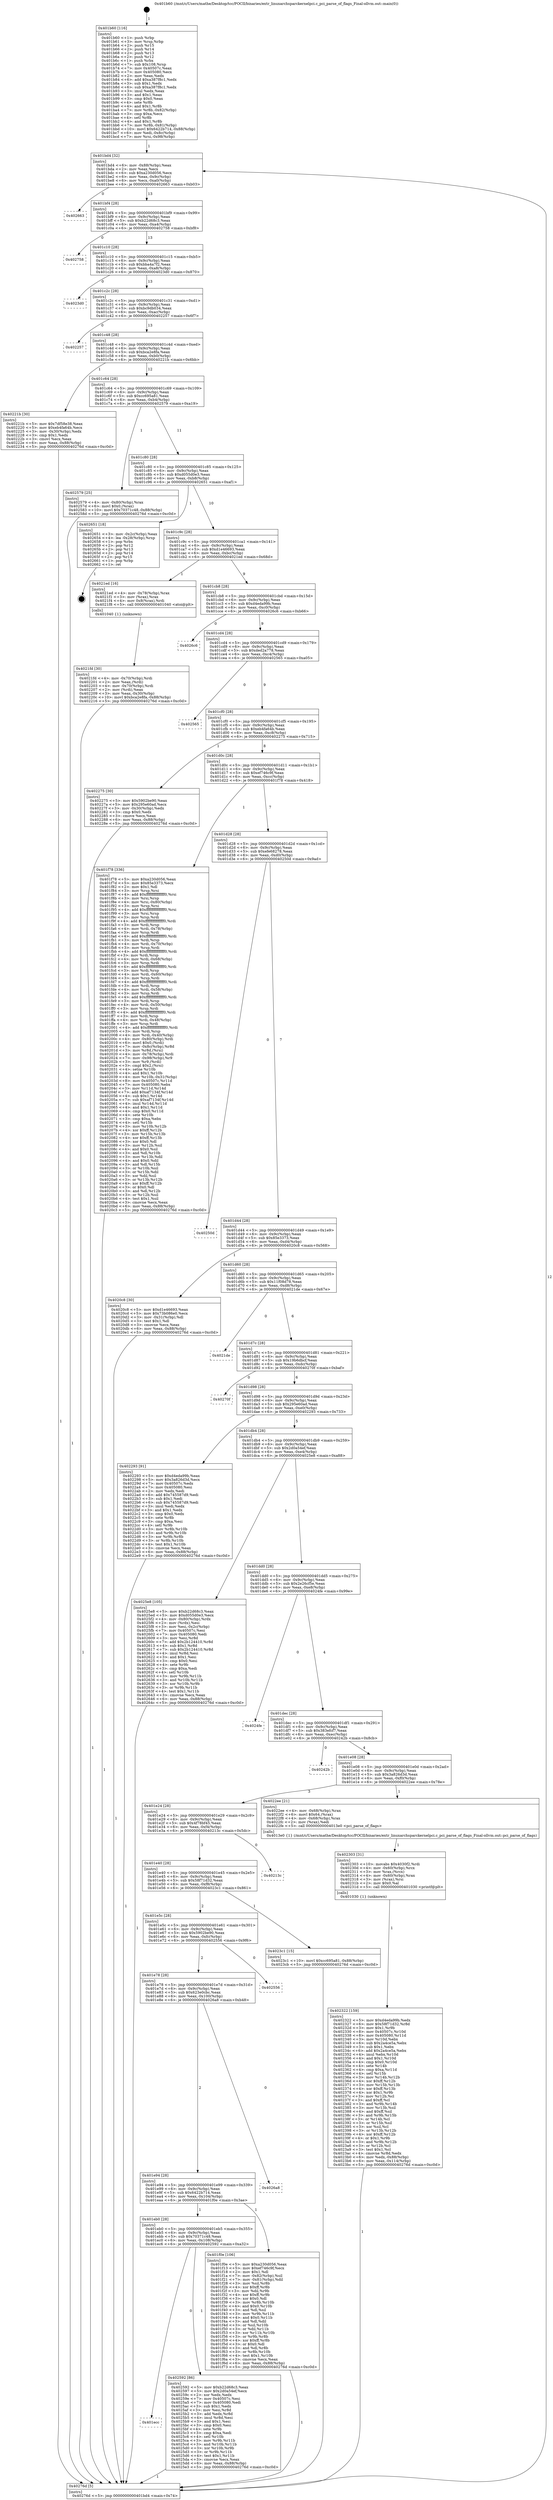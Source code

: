 digraph "0x401b60" {
  label = "0x401b60 (/mnt/c/Users/mathe/Desktop/tcc/POCII/binaries/extr_linuxarchsparckernelpci.c_pci_parse_of_flags_Final-ollvm.out::main(0))"
  labelloc = "t"
  node[shape=record]

  Entry [label="",width=0.3,height=0.3,shape=circle,fillcolor=black,style=filled]
  "0x401bd4" [label="{
     0x401bd4 [32]\l
     | [instrs]\l
     &nbsp;&nbsp;0x401bd4 \<+6\>: mov -0x88(%rbp),%eax\l
     &nbsp;&nbsp;0x401bda \<+2\>: mov %eax,%ecx\l
     &nbsp;&nbsp;0x401bdc \<+6\>: sub $0xa230d056,%ecx\l
     &nbsp;&nbsp;0x401be2 \<+6\>: mov %eax,-0x9c(%rbp)\l
     &nbsp;&nbsp;0x401be8 \<+6\>: mov %ecx,-0xa0(%rbp)\l
     &nbsp;&nbsp;0x401bee \<+6\>: je 0000000000402663 \<main+0xb03\>\l
  }"]
  "0x402663" [label="{
     0x402663\l
  }", style=dashed]
  "0x401bf4" [label="{
     0x401bf4 [28]\l
     | [instrs]\l
     &nbsp;&nbsp;0x401bf4 \<+5\>: jmp 0000000000401bf9 \<main+0x99\>\l
     &nbsp;&nbsp;0x401bf9 \<+6\>: mov -0x9c(%rbp),%eax\l
     &nbsp;&nbsp;0x401bff \<+5\>: sub $0xb22d68c3,%eax\l
     &nbsp;&nbsp;0x401c04 \<+6\>: mov %eax,-0xa4(%rbp)\l
     &nbsp;&nbsp;0x401c0a \<+6\>: je 0000000000402758 \<main+0xbf8\>\l
  }"]
  Exit [label="",width=0.3,height=0.3,shape=circle,fillcolor=black,style=filled,peripheries=2]
  "0x402758" [label="{
     0x402758\l
  }", style=dashed]
  "0x401c10" [label="{
     0x401c10 [28]\l
     | [instrs]\l
     &nbsp;&nbsp;0x401c10 \<+5\>: jmp 0000000000401c15 \<main+0xb5\>\l
     &nbsp;&nbsp;0x401c15 \<+6\>: mov -0x9c(%rbp),%eax\l
     &nbsp;&nbsp;0x401c1b \<+5\>: sub $0xbba4a7f2,%eax\l
     &nbsp;&nbsp;0x401c20 \<+6\>: mov %eax,-0xa8(%rbp)\l
     &nbsp;&nbsp;0x401c26 \<+6\>: je 00000000004023d0 \<main+0x870\>\l
  }"]
  "0x401ecc" [label="{
     0x401ecc\l
  }", style=dashed]
  "0x4023d0" [label="{
     0x4023d0\l
  }", style=dashed]
  "0x401c2c" [label="{
     0x401c2c [28]\l
     | [instrs]\l
     &nbsp;&nbsp;0x401c2c \<+5\>: jmp 0000000000401c31 \<main+0xd1\>\l
     &nbsp;&nbsp;0x401c31 \<+6\>: mov -0x9c(%rbp),%eax\l
     &nbsp;&nbsp;0x401c37 \<+5\>: sub $0xbc9db034,%eax\l
     &nbsp;&nbsp;0x401c3c \<+6\>: mov %eax,-0xac(%rbp)\l
     &nbsp;&nbsp;0x401c42 \<+6\>: je 0000000000402257 \<main+0x6f7\>\l
  }"]
  "0x402592" [label="{
     0x402592 [86]\l
     | [instrs]\l
     &nbsp;&nbsp;0x402592 \<+5\>: mov $0xb22d68c3,%eax\l
     &nbsp;&nbsp;0x402597 \<+5\>: mov $0x2d0a54ef,%ecx\l
     &nbsp;&nbsp;0x40259c \<+2\>: xor %edx,%edx\l
     &nbsp;&nbsp;0x40259e \<+7\>: mov 0x40507c,%esi\l
     &nbsp;&nbsp;0x4025a5 \<+7\>: mov 0x405080,%edi\l
     &nbsp;&nbsp;0x4025ac \<+3\>: sub $0x1,%edx\l
     &nbsp;&nbsp;0x4025af \<+3\>: mov %esi,%r8d\l
     &nbsp;&nbsp;0x4025b2 \<+3\>: add %edx,%r8d\l
     &nbsp;&nbsp;0x4025b5 \<+4\>: imul %r8d,%esi\l
     &nbsp;&nbsp;0x4025b9 \<+3\>: and $0x1,%esi\l
     &nbsp;&nbsp;0x4025bc \<+3\>: cmp $0x0,%esi\l
     &nbsp;&nbsp;0x4025bf \<+4\>: sete %r9b\l
     &nbsp;&nbsp;0x4025c3 \<+3\>: cmp $0xa,%edi\l
     &nbsp;&nbsp;0x4025c6 \<+4\>: setl %r10b\l
     &nbsp;&nbsp;0x4025ca \<+3\>: mov %r9b,%r11b\l
     &nbsp;&nbsp;0x4025cd \<+3\>: and %r10b,%r11b\l
     &nbsp;&nbsp;0x4025d0 \<+3\>: xor %r10b,%r9b\l
     &nbsp;&nbsp;0x4025d3 \<+3\>: or %r9b,%r11b\l
     &nbsp;&nbsp;0x4025d6 \<+4\>: test $0x1,%r11b\l
     &nbsp;&nbsp;0x4025da \<+3\>: cmovne %ecx,%eax\l
     &nbsp;&nbsp;0x4025dd \<+6\>: mov %eax,-0x88(%rbp)\l
     &nbsp;&nbsp;0x4025e3 \<+5\>: jmp 000000000040276d \<main+0xc0d\>\l
  }"]
  "0x402257" [label="{
     0x402257\l
  }", style=dashed]
  "0x401c48" [label="{
     0x401c48 [28]\l
     | [instrs]\l
     &nbsp;&nbsp;0x401c48 \<+5\>: jmp 0000000000401c4d \<main+0xed\>\l
     &nbsp;&nbsp;0x401c4d \<+6\>: mov -0x9c(%rbp),%eax\l
     &nbsp;&nbsp;0x401c53 \<+5\>: sub $0xbca2e8fa,%eax\l
     &nbsp;&nbsp;0x401c58 \<+6\>: mov %eax,-0xb0(%rbp)\l
     &nbsp;&nbsp;0x401c5e \<+6\>: je 000000000040221b \<main+0x6bb\>\l
  }"]
  "0x402322" [label="{
     0x402322 [159]\l
     | [instrs]\l
     &nbsp;&nbsp;0x402322 \<+5\>: mov $0xd4eda99b,%edx\l
     &nbsp;&nbsp;0x402327 \<+6\>: mov $0x58f71d32,%r8d\l
     &nbsp;&nbsp;0x40232d \<+3\>: mov $0x1,%r9b\l
     &nbsp;&nbsp;0x402330 \<+8\>: mov 0x40507c,%r10d\l
     &nbsp;&nbsp;0x402338 \<+8\>: mov 0x405080,%r11d\l
     &nbsp;&nbsp;0x402340 \<+3\>: mov %r10d,%ebx\l
     &nbsp;&nbsp;0x402343 \<+6\>: sub $0x2a4ce5a,%ebx\l
     &nbsp;&nbsp;0x402349 \<+3\>: sub $0x1,%ebx\l
     &nbsp;&nbsp;0x40234c \<+6\>: add $0x2a4ce5a,%ebx\l
     &nbsp;&nbsp;0x402352 \<+4\>: imul %ebx,%r10d\l
     &nbsp;&nbsp;0x402356 \<+4\>: and $0x1,%r10d\l
     &nbsp;&nbsp;0x40235a \<+4\>: cmp $0x0,%r10d\l
     &nbsp;&nbsp;0x40235e \<+4\>: sete %r14b\l
     &nbsp;&nbsp;0x402362 \<+4\>: cmp $0xa,%r11d\l
     &nbsp;&nbsp;0x402366 \<+4\>: setl %r15b\l
     &nbsp;&nbsp;0x40236a \<+3\>: mov %r14b,%r12b\l
     &nbsp;&nbsp;0x40236d \<+4\>: xor $0xff,%r12b\l
     &nbsp;&nbsp;0x402371 \<+3\>: mov %r15b,%r13b\l
     &nbsp;&nbsp;0x402374 \<+4\>: xor $0xff,%r13b\l
     &nbsp;&nbsp;0x402378 \<+4\>: xor $0x1,%r9b\l
     &nbsp;&nbsp;0x40237c \<+3\>: mov %r12b,%cl\l
     &nbsp;&nbsp;0x40237f \<+3\>: and $0xff,%cl\l
     &nbsp;&nbsp;0x402382 \<+3\>: and %r9b,%r14b\l
     &nbsp;&nbsp;0x402385 \<+3\>: mov %r13b,%sil\l
     &nbsp;&nbsp;0x402388 \<+4\>: and $0xff,%sil\l
     &nbsp;&nbsp;0x40238c \<+3\>: and %r9b,%r15b\l
     &nbsp;&nbsp;0x40238f \<+3\>: or %r14b,%cl\l
     &nbsp;&nbsp;0x402392 \<+3\>: or %r15b,%sil\l
     &nbsp;&nbsp;0x402395 \<+3\>: xor %sil,%cl\l
     &nbsp;&nbsp;0x402398 \<+3\>: or %r13b,%r12b\l
     &nbsp;&nbsp;0x40239b \<+4\>: xor $0xff,%r12b\l
     &nbsp;&nbsp;0x40239f \<+4\>: or $0x1,%r9b\l
     &nbsp;&nbsp;0x4023a3 \<+3\>: and %r9b,%r12b\l
     &nbsp;&nbsp;0x4023a6 \<+3\>: or %r12b,%cl\l
     &nbsp;&nbsp;0x4023a9 \<+3\>: test $0x1,%cl\l
     &nbsp;&nbsp;0x4023ac \<+4\>: cmovne %r8d,%edx\l
     &nbsp;&nbsp;0x4023b0 \<+6\>: mov %edx,-0x88(%rbp)\l
     &nbsp;&nbsp;0x4023b6 \<+6\>: mov %eax,-0x114(%rbp)\l
     &nbsp;&nbsp;0x4023bc \<+5\>: jmp 000000000040276d \<main+0xc0d\>\l
  }"]
  "0x40221b" [label="{
     0x40221b [30]\l
     | [instrs]\l
     &nbsp;&nbsp;0x40221b \<+5\>: mov $0x7df58e38,%eax\l
     &nbsp;&nbsp;0x402220 \<+5\>: mov $0xeb4fa64b,%ecx\l
     &nbsp;&nbsp;0x402225 \<+3\>: mov -0x30(%rbp),%edx\l
     &nbsp;&nbsp;0x402228 \<+3\>: cmp $0x1,%edx\l
     &nbsp;&nbsp;0x40222b \<+3\>: cmovl %ecx,%eax\l
     &nbsp;&nbsp;0x40222e \<+6\>: mov %eax,-0x88(%rbp)\l
     &nbsp;&nbsp;0x402234 \<+5\>: jmp 000000000040276d \<main+0xc0d\>\l
  }"]
  "0x401c64" [label="{
     0x401c64 [28]\l
     | [instrs]\l
     &nbsp;&nbsp;0x401c64 \<+5\>: jmp 0000000000401c69 \<main+0x109\>\l
     &nbsp;&nbsp;0x401c69 \<+6\>: mov -0x9c(%rbp),%eax\l
     &nbsp;&nbsp;0x401c6f \<+5\>: sub $0xcc695a81,%eax\l
     &nbsp;&nbsp;0x401c74 \<+6\>: mov %eax,-0xb4(%rbp)\l
     &nbsp;&nbsp;0x401c7a \<+6\>: je 0000000000402579 \<main+0xa19\>\l
  }"]
  "0x402303" [label="{
     0x402303 [31]\l
     | [instrs]\l
     &nbsp;&nbsp;0x402303 \<+10\>: movabs $0x4030f2,%rdi\l
     &nbsp;&nbsp;0x40230d \<+4\>: mov -0x60(%rbp),%rcx\l
     &nbsp;&nbsp;0x402311 \<+3\>: mov %rax,(%rcx)\l
     &nbsp;&nbsp;0x402314 \<+4\>: mov -0x60(%rbp),%rax\l
     &nbsp;&nbsp;0x402318 \<+3\>: mov (%rax),%rsi\l
     &nbsp;&nbsp;0x40231b \<+2\>: mov $0x0,%al\l
     &nbsp;&nbsp;0x40231d \<+5\>: call 0000000000401030 \<printf@plt\>\l
     | [calls]\l
     &nbsp;&nbsp;0x401030 \{1\} (unknown)\l
  }"]
  "0x402579" [label="{
     0x402579 [25]\l
     | [instrs]\l
     &nbsp;&nbsp;0x402579 \<+4\>: mov -0x80(%rbp),%rax\l
     &nbsp;&nbsp;0x40257d \<+6\>: movl $0x0,(%rax)\l
     &nbsp;&nbsp;0x402583 \<+10\>: movl $0x70371c48,-0x88(%rbp)\l
     &nbsp;&nbsp;0x40258d \<+5\>: jmp 000000000040276d \<main+0xc0d\>\l
  }"]
  "0x401c80" [label="{
     0x401c80 [28]\l
     | [instrs]\l
     &nbsp;&nbsp;0x401c80 \<+5\>: jmp 0000000000401c85 \<main+0x125\>\l
     &nbsp;&nbsp;0x401c85 \<+6\>: mov -0x9c(%rbp),%eax\l
     &nbsp;&nbsp;0x401c8b \<+5\>: sub $0xd055d0e3,%eax\l
     &nbsp;&nbsp;0x401c90 \<+6\>: mov %eax,-0xb8(%rbp)\l
     &nbsp;&nbsp;0x401c96 \<+6\>: je 0000000000402651 \<main+0xaf1\>\l
  }"]
  "0x4021fd" [label="{
     0x4021fd [30]\l
     | [instrs]\l
     &nbsp;&nbsp;0x4021fd \<+4\>: mov -0x70(%rbp),%rdi\l
     &nbsp;&nbsp;0x402201 \<+2\>: mov %eax,(%rdi)\l
     &nbsp;&nbsp;0x402203 \<+4\>: mov -0x70(%rbp),%rdi\l
     &nbsp;&nbsp;0x402207 \<+2\>: mov (%rdi),%eax\l
     &nbsp;&nbsp;0x402209 \<+3\>: mov %eax,-0x30(%rbp)\l
     &nbsp;&nbsp;0x40220c \<+10\>: movl $0xbca2e8fa,-0x88(%rbp)\l
     &nbsp;&nbsp;0x402216 \<+5\>: jmp 000000000040276d \<main+0xc0d\>\l
  }"]
  "0x402651" [label="{
     0x402651 [18]\l
     | [instrs]\l
     &nbsp;&nbsp;0x402651 \<+3\>: mov -0x2c(%rbp),%eax\l
     &nbsp;&nbsp;0x402654 \<+4\>: lea -0x28(%rbp),%rsp\l
     &nbsp;&nbsp;0x402658 \<+1\>: pop %rbx\l
     &nbsp;&nbsp;0x402659 \<+2\>: pop %r12\l
     &nbsp;&nbsp;0x40265b \<+2\>: pop %r13\l
     &nbsp;&nbsp;0x40265d \<+2\>: pop %r14\l
     &nbsp;&nbsp;0x40265f \<+2\>: pop %r15\l
     &nbsp;&nbsp;0x402661 \<+1\>: pop %rbp\l
     &nbsp;&nbsp;0x402662 \<+1\>: ret\l
  }"]
  "0x401c9c" [label="{
     0x401c9c [28]\l
     | [instrs]\l
     &nbsp;&nbsp;0x401c9c \<+5\>: jmp 0000000000401ca1 \<main+0x141\>\l
     &nbsp;&nbsp;0x401ca1 \<+6\>: mov -0x9c(%rbp),%eax\l
     &nbsp;&nbsp;0x401ca7 \<+5\>: sub $0xd1e46693,%eax\l
     &nbsp;&nbsp;0x401cac \<+6\>: mov %eax,-0xbc(%rbp)\l
     &nbsp;&nbsp;0x401cb2 \<+6\>: je 00000000004021ed \<main+0x68d\>\l
  }"]
  "0x401b60" [label="{
     0x401b60 [116]\l
     | [instrs]\l
     &nbsp;&nbsp;0x401b60 \<+1\>: push %rbp\l
     &nbsp;&nbsp;0x401b61 \<+3\>: mov %rsp,%rbp\l
     &nbsp;&nbsp;0x401b64 \<+2\>: push %r15\l
     &nbsp;&nbsp;0x401b66 \<+2\>: push %r14\l
     &nbsp;&nbsp;0x401b68 \<+2\>: push %r13\l
     &nbsp;&nbsp;0x401b6a \<+2\>: push %r12\l
     &nbsp;&nbsp;0x401b6c \<+1\>: push %rbx\l
     &nbsp;&nbsp;0x401b6d \<+7\>: sub $0x108,%rsp\l
     &nbsp;&nbsp;0x401b74 \<+7\>: mov 0x40507c,%eax\l
     &nbsp;&nbsp;0x401b7b \<+7\>: mov 0x405080,%ecx\l
     &nbsp;&nbsp;0x401b82 \<+2\>: mov %eax,%edx\l
     &nbsp;&nbsp;0x401b84 \<+6\>: add $0xa387f8c1,%edx\l
     &nbsp;&nbsp;0x401b8a \<+3\>: sub $0x1,%edx\l
     &nbsp;&nbsp;0x401b8d \<+6\>: sub $0xa387f8c1,%edx\l
     &nbsp;&nbsp;0x401b93 \<+3\>: imul %edx,%eax\l
     &nbsp;&nbsp;0x401b96 \<+3\>: and $0x1,%eax\l
     &nbsp;&nbsp;0x401b99 \<+3\>: cmp $0x0,%eax\l
     &nbsp;&nbsp;0x401b9c \<+4\>: sete %r8b\l
     &nbsp;&nbsp;0x401ba0 \<+4\>: and $0x1,%r8b\l
     &nbsp;&nbsp;0x401ba4 \<+7\>: mov %r8b,-0x82(%rbp)\l
     &nbsp;&nbsp;0x401bab \<+3\>: cmp $0xa,%ecx\l
     &nbsp;&nbsp;0x401bae \<+4\>: setl %r8b\l
     &nbsp;&nbsp;0x401bb2 \<+4\>: and $0x1,%r8b\l
     &nbsp;&nbsp;0x401bb6 \<+7\>: mov %r8b,-0x81(%rbp)\l
     &nbsp;&nbsp;0x401bbd \<+10\>: movl $0x6422b714,-0x88(%rbp)\l
     &nbsp;&nbsp;0x401bc7 \<+6\>: mov %edi,-0x8c(%rbp)\l
     &nbsp;&nbsp;0x401bcd \<+7\>: mov %rsi,-0x98(%rbp)\l
  }"]
  "0x4021ed" [label="{
     0x4021ed [16]\l
     | [instrs]\l
     &nbsp;&nbsp;0x4021ed \<+4\>: mov -0x78(%rbp),%rax\l
     &nbsp;&nbsp;0x4021f1 \<+3\>: mov (%rax),%rax\l
     &nbsp;&nbsp;0x4021f4 \<+4\>: mov 0x8(%rax),%rdi\l
     &nbsp;&nbsp;0x4021f8 \<+5\>: call 0000000000401040 \<atoi@plt\>\l
     | [calls]\l
     &nbsp;&nbsp;0x401040 \{1\} (unknown)\l
  }"]
  "0x401cb8" [label="{
     0x401cb8 [28]\l
     | [instrs]\l
     &nbsp;&nbsp;0x401cb8 \<+5\>: jmp 0000000000401cbd \<main+0x15d\>\l
     &nbsp;&nbsp;0x401cbd \<+6\>: mov -0x9c(%rbp),%eax\l
     &nbsp;&nbsp;0x401cc3 \<+5\>: sub $0xd4eda99b,%eax\l
     &nbsp;&nbsp;0x401cc8 \<+6\>: mov %eax,-0xc0(%rbp)\l
     &nbsp;&nbsp;0x401cce \<+6\>: je 00000000004026c6 \<main+0xb66\>\l
  }"]
  "0x40276d" [label="{
     0x40276d [5]\l
     | [instrs]\l
     &nbsp;&nbsp;0x40276d \<+5\>: jmp 0000000000401bd4 \<main+0x74\>\l
  }"]
  "0x4026c6" [label="{
     0x4026c6\l
  }", style=dashed]
  "0x401cd4" [label="{
     0x401cd4 [28]\l
     | [instrs]\l
     &nbsp;&nbsp;0x401cd4 \<+5\>: jmp 0000000000401cd9 \<main+0x179\>\l
     &nbsp;&nbsp;0x401cd9 \<+6\>: mov -0x9c(%rbp),%eax\l
     &nbsp;&nbsp;0x401cdf \<+5\>: sub $0xded2a778,%eax\l
     &nbsp;&nbsp;0x401ce4 \<+6\>: mov %eax,-0xc4(%rbp)\l
     &nbsp;&nbsp;0x401cea \<+6\>: je 0000000000402565 \<main+0xa05\>\l
  }"]
  "0x401eb0" [label="{
     0x401eb0 [28]\l
     | [instrs]\l
     &nbsp;&nbsp;0x401eb0 \<+5\>: jmp 0000000000401eb5 \<main+0x355\>\l
     &nbsp;&nbsp;0x401eb5 \<+6\>: mov -0x9c(%rbp),%eax\l
     &nbsp;&nbsp;0x401ebb \<+5\>: sub $0x70371c48,%eax\l
     &nbsp;&nbsp;0x401ec0 \<+6\>: mov %eax,-0x108(%rbp)\l
     &nbsp;&nbsp;0x401ec6 \<+6\>: je 0000000000402592 \<main+0xa32\>\l
  }"]
  "0x402565" [label="{
     0x402565\l
  }", style=dashed]
  "0x401cf0" [label="{
     0x401cf0 [28]\l
     | [instrs]\l
     &nbsp;&nbsp;0x401cf0 \<+5\>: jmp 0000000000401cf5 \<main+0x195\>\l
     &nbsp;&nbsp;0x401cf5 \<+6\>: mov -0x9c(%rbp),%eax\l
     &nbsp;&nbsp;0x401cfb \<+5\>: sub $0xeb4fa64b,%eax\l
     &nbsp;&nbsp;0x401d00 \<+6\>: mov %eax,-0xc8(%rbp)\l
     &nbsp;&nbsp;0x401d06 \<+6\>: je 0000000000402275 \<main+0x715\>\l
  }"]
  "0x401f0e" [label="{
     0x401f0e [106]\l
     | [instrs]\l
     &nbsp;&nbsp;0x401f0e \<+5\>: mov $0xa230d056,%eax\l
     &nbsp;&nbsp;0x401f13 \<+5\>: mov $0xef746c9f,%ecx\l
     &nbsp;&nbsp;0x401f18 \<+2\>: mov $0x1,%dl\l
     &nbsp;&nbsp;0x401f1a \<+7\>: mov -0x82(%rbp),%sil\l
     &nbsp;&nbsp;0x401f21 \<+7\>: mov -0x81(%rbp),%dil\l
     &nbsp;&nbsp;0x401f28 \<+3\>: mov %sil,%r8b\l
     &nbsp;&nbsp;0x401f2b \<+4\>: xor $0xff,%r8b\l
     &nbsp;&nbsp;0x401f2f \<+3\>: mov %dil,%r9b\l
     &nbsp;&nbsp;0x401f32 \<+4\>: xor $0xff,%r9b\l
     &nbsp;&nbsp;0x401f36 \<+3\>: xor $0x0,%dl\l
     &nbsp;&nbsp;0x401f39 \<+3\>: mov %r8b,%r10b\l
     &nbsp;&nbsp;0x401f3c \<+4\>: and $0x0,%r10b\l
     &nbsp;&nbsp;0x401f40 \<+3\>: and %dl,%sil\l
     &nbsp;&nbsp;0x401f43 \<+3\>: mov %r9b,%r11b\l
     &nbsp;&nbsp;0x401f46 \<+4\>: and $0x0,%r11b\l
     &nbsp;&nbsp;0x401f4a \<+3\>: and %dl,%dil\l
     &nbsp;&nbsp;0x401f4d \<+3\>: or %sil,%r10b\l
     &nbsp;&nbsp;0x401f50 \<+3\>: or %dil,%r11b\l
     &nbsp;&nbsp;0x401f53 \<+3\>: xor %r11b,%r10b\l
     &nbsp;&nbsp;0x401f56 \<+3\>: or %r9b,%r8b\l
     &nbsp;&nbsp;0x401f59 \<+4\>: xor $0xff,%r8b\l
     &nbsp;&nbsp;0x401f5d \<+3\>: or $0x0,%dl\l
     &nbsp;&nbsp;0x401f60 \<+3\>: and %dl,%r8b\l
     &nbsp;&nbsp;0x401f63 \<+3\>: or %r8b,%r10b\l
     &nbsp;&nbsp;0x401f66 \<+4\>: test $0x1,%r10b\l
     &nbsp;&nbsp;0x401f6a \<+3\>: cmovne %ecx,%eax\l
     &nbsp;&nbsp;0x401f6d \<+6\>: mov %eax,-0x88(%rbp)\l
     &nbsp;&nbsp;0x401f73 \<+5\>: jmp 000000000040276d \<main+0xc0d\>\l
  }"]
  "0x402275" [label="{
     0x402275 [30]\l
     | [instrs]\l
     &nbsp;&nbsp;0x402275 \<+5\>: mov $0x5902be90,%eax\l
     &nbsp;&nbsp;0x40227a \<+5\>: mov $0x295e60ad,%ecx\l
     &nbsp;&nbsp;0x40227f \<+3\>: mov -0x30(%rbp),%edx\l
     &nbsp;&nbsp;0x402282 \<+3\>: cmp $0x0,%edx\l
     &nbsp;&nbsp;0x402285 \<+3\>: cmove %ecx,%eax\l
     &nbsp;&nbsp;0x402288 \<+6\>: mov %eax,-0x88(%rbp)\l
     &nbsp;&nbsp;0x40228e \<+5\>: jmp 000000000040276d \<main+0xc0d\>\l
  }"]
  "0x401d0c" [label="{
     0x401d0c [28]\l
     | [instrs]\l
     &nbsp;&nbsp;0x401d0c \<+5\>: jmp 0000000000401d11 \<main+0x1b1\>\l
     &nbsp;&nbsp;0x401d11 \<+6\>: mov -0x9c(%rbp),%eax\l
     &nbsp;&nbsp;0x401d17 \<+5\>: sub $0xef746c9f,%eax\l
     &nbsp;&nbsp;0x401d1c \<+6\>: mov %eax,-0xcc(%rbp)\l
     &nbsp;&nbsp;0x401d22 \<+6\>: je 0000000000401f78 \<main+0x418\>\l
  }"]
  "0x401e94" [label="{
     0x401e94 [28]\l
     | [instrs]\l
     &nbsp;&nbsp;0x401e94 \<+5\>: jmp 0000000000401e99 \<main+0x339\>\l
     &nbsp;&nbsp;0x401e99 \<+6\>: mov -0x9c(%rbp),%eax\l
     &nbsp;&nbsp;0x401e9f \<+5\>: sub $0x6422b714,%eax\l
     &nbsp;&nbsp;0x401ea4 \<+6\>: mov %eax,-0x104(%rbp)\l
     &nbsp;&nbsp;0x401eaa \<+6\>: je 0000000000401f0e \<main+0x3ae\>\l
  }"]
  "0x401f78" [label="{
     0x401f78 [336]\l
     | [instrs]\l
     &nbsp;&nbsp;0x401f78 \<+5\>: mov $0xa230d056,%eax\l
     &nbsp;&nbsp;0x401f7d \<+5\>: mov $0x85e3373,%ecx\l
     &nbsp;&nbsp;0x401f82 \<+2\>: mov $0x1,%dl\l
     &nbsp;&nbsp;0x401f84 \<+3\>: mov %rsp,%rsi\l
     &nbsp;&nbsp;0x401f87 \<+4\>: add $0xfffffffffffffff0,%rsi\l
     &nbsp;&nbsp;0x401f8b \<+3\>: mov %rsi,%rsp\l
     &nbsp;&nbsp;0x401f8e \<+4\>: mov %rsi,-0x80(%rbp)\l
     &nbsp;&nbsp;0x401f92 \<+3\>: mov %rsp,%rsi\l
     &nbsp;&nbsp;0x401f95 \<+4\>: add $0xfffffffffffffff0,%rsi\l
     &nbsp;&nbsp;0x401f99 \<+3\>: mov %rsi,%rsp\l
     &nbsp;&nbsp;0x401f9c \<+3\>: mov %rsp,%rdi\l
     &nbsp;&nbsp;0x401f9f \<+4\>: add $0xfffffffffffffff0,%rdi\l
     &nbsp;&nbsp;0x401fa3 \<+3\>: mov %rdi,%rsp\l
     &nbsp;&nbsp;0x401fa6 \<+4\>: mov %rdi,-0x78(%rbp)\l
     &nbsp;&nbsp;0x401faa \<+3\>: mov %rsp,%rdi\l
     &nbsp;&nbsp;0x401fad \<+4\>: add $0xfffffffffffffff0,%rdi\l
     &nbsp;&nbsp;0x401fb1 \<+3\>: mov %rdi,%rsp\l
     &nbsp;&nbsp;0x401fb4 \<+4\>: mov %rdi,-0x70(%rbp)\l
     &nbsp;&nbsp;0x401fb8 \<+3\>: mov %rsp,%rdi\l
     &nbsp;&nbsp;0x401fbb \<+4\>: add $0xfffffffffffffff0,%rdi\l
     &nbsp;&nbsp;0x401fbf \<+3\>: mov %rdi,%rsp\l
     &nbsp;&nbsp;0x401fc2 \<+4\>: mov %rdi,-0x68(%rbp)\l
     &nbsp;&nbsp;0x401fc6 \<+3\>: mov %rsp,%rdi\l
     &nbsp;&nbsp;0x401fc9 \<+4\>: add $0xfffffffffffffff0,%rdi\l
     &nbsp;&nbsp;0x401fcd \<+3\>: mov %rdi,%rsp\l
     &nbsp;&nbsp;0x401fd0 \<+4\>: mov %rdi,-0x60(%rbp)\l
     &nbsp;&nbsp;0x401fd4 \<+3\>: mov %rsp,%rdi\l
     &nbsp;&nbsp;0x401fd7 \<+4\>: add $0xfffffffffffffff0,%rdi\l
     &nbsp;&nbsp;0x401fdb \<+3\>: mov %rdi,%rsp\l
     &nbsp;&nbsp;0x401fde \<+4\>: mov %rdi,-0x58(%rbp)\l
     &nbsp;&nbsp;0x401fe2 \<+3\>: mov %rsp,%rdi\l
     &nbsp;&nbsp;0x401fe5 \<+4\>: add $0xfffffffffffffff0,%rdi\l
     &nbsp;&nbsp;0x401fe9 \<+3\>: mov %rdi,%rsp\l
     &nbsp;&nbsp;0x401fec \<+4\>: mov %rdi,-0x50(%rbp)\l
     &nbsp;&nbsp;0x401ff0 \<+3\>: mov %rsp,%rdi\l
     &nbsp;&nbsp;0x401ff3 \<+4\>: add $0xfffffffffffffff0,%rdi\l
     &nbsp;&nbsp;0x401ff7 \<+3\>: mov %rdi,%rsp\l
     &nbsp;&nbsp;0x401ffa \<+4\>: mov %rdi,-0x48(%rbp)\l
     &nbsp;&nbsp;0x401ffe \<+3\>: mov %rsp,%rdi\l
     &nbsp;&nbsp;0x402001 \<+4\>: add $0xfffffffffffffff0,%rdi\l
     &nbsp;&nbsp;0x402005 \<+3\>: mov %rdi,%rsp\l
     &nbsp;&nbsp;0x402008 \<+4\>: mov %rdi,-0x40(%rbp)\l
     &nbsp;&nbsp;0x40200c \<+4\>: mov -0x80(%rbp),%rdi\l
     &nbsp;&nbsp;0x402010 \<+6\>: movl $0x0,(%rdi)\l
     &nbsp;&nbsp;0x402016 \<+7\>: mov -0x8c(%rbp),%r8d\l
     &nbsp;&nbsp;0x40201d \<+3\>: mov %r8d,(%rsi)\l
     &nbsp;&nbsp;0x402020 \<+4\>: mov -0x78(%rbp),%rdi\l
     &nbsp;&nbsp;0x402024 \<+7\>: mov -0x98(%rbp),%r9\l
     &nbsp;&nbsp;0x40202b \<+3\>: mov %r9,(%rdi)\l
     &nbsp;&nbsp;0x40202e \<+3\>: cmpl $0x2,(%rsi)\l
     &nbsp;&nbsp;0x402031 \<+4\>: setne %r10b\l
     &nbsp;&nbsp;0x402035 \<+4\>: and $0x1,%r10b\l
     &nbsp;&nbsp;0x402039 \<+4\>: mov %r10b,-0x31(%rbp)\l
     &nbsp;&nbsp;0x40203d \<+8\>: mov 0x40507c,%r11d\l
     &nbsp;&nbsp;0x402045 \<+7\>: mov 0x405080,%ebx\l
     &nbsp;&nbsp;0x40204c \<+3\>: mov %r11d,%r14d\l
     &nbsp;&nbsp;0x40204f \<+7\>: add $0xaf7134f,%r14d\l
     &nbsp;&nbsp;0x402056 \<+4\>: sub $0x1,%r14d\l
     &nbsp;&nbsp;0x40205a \<+7\>: sub $0xaf7134f,%r14d\l
     &nbsp;&nbsp;0x402061 \<+4\>: imul %r14d,%r11d\l
     &nbsp;&nbsp;0x402065 \<+4\>: and $0x1,%r11d\l
     &nbsp;&nbsp;0x402069 \<+4\>: cmp $0x0,%r11d\l
     &nbsp;&nbsp;0x40206d \<+4\>: sete %r10b\l
     &nbsp;&nbsp;0x402071 \<+3\>: cmp $0xa,%ebx\l
     &nbsp;&nbsp;0x402074 \<+4\>: setl %r15b\l
     &nbsp;&nbsp;0x402078 \<+3\>: mov %r10b,%r12b\l
     &nbsp;&nbsp;0x40207b \<+4\>: xor $0xff,%r12b\l
     &nbsp;&nbsp;0x40207f \<+3\>: mov %r15b,%r13b\l
     &nbsp;&nbsp;0x402082 \<+4\>: xor $0xff,%r13b\l
     &nbsp;&nbsp;0x402086 \<+3\>: xor $0x0,%dl\l
     &nbsp;&nbsp;0x402089 \<+3\>: mov %r12b,%sil\l
     &nbsp;&nbsp;0x40208c \<+4\>: and $0x0,%sil\l
     &nbsp;&nbsp;0x402090 \<+3\>: and %dl,%r10b\l
     &nbsp;&nbsp;0x402093 \<+3\>: mov %r13b,%dil\l
     &nbsp;&nbsp;0x402096 \<+4\>: and $0x0,%dil\l
     &nbsp;&nbsp;0x40209a \<+3\>: and %dl,%r15b\l
     &nbsp;&nbsp;0x40209d \<+3\>: or %r10b,%sil\l
     &nbsp;&nbsp;0x4020a0 \<+3\>: or %r15b,%dil\l
     &nbsp;&nbsp;0x4020a3 \<+3\>: xor %dil,%sil\l
     &nbsp;&nbsp;0x4020a6 \<+3\>: or %r13b,%r12b\l
     &nbsp;&nbsp;0x4020a9 \<+4\>: xor $0xff,%r12b\l
     &nbsp;&nbsp;0x4020ad \<+3\>: or $0x0,%dl\l
     &nbsp;&nbsp;0x4020b0 \<+3\>: and %dl,%r12b\l
     &nbsp;&nbsp;0x4020b3 \<+3\>: or %r12b,%sil\l
     &nbsp;&nbsp;0x4020b6 \<+4\>: test $0x1,%sil\l
     &nbsp;&nbsp;0x4020ba \<+3\>: cmovne %ecx,%eax\l
     &nbsp;&nbsp;0x4020bd \<+6\>: mov %eax,-0x88(%rbp)\l
     &nbsp;&nbsp;0x4020c3 \<+5\>: jmp 000000000040276d \<main+0xc0d\>\l
  }"]
  "0x401d28" [label="{
     0x401d28 [28]\l
     | [instrs]\l
     &nbsp;&nbsp;0x401d28 \<+5\>: jmp 0000000000401d2d \<main+0x1cd\>\l
     &nbsp;&nbsp;0x401d2d \<+6\>: mov -0x9c(%rbp),%eax\l
     &nbsp;&nbsp;0x401d33 \<+5\>: sub $0xefe68278,%eax\l
     &nbsp;&nbsp;0x401d38 \<+6\>: mov %eax,-0xd0(%rbp)\l
     &nbsp;&nbsp;0x401d3e \<+6\>: je 000000000040250d \<main+0x9ad\>\l
  }"]
  "0x4026a8" [label="{
     0x4026a8\l
  }", style=dashed]
  "0x40250d" [label="{
     0x40250d\l
  }", style=dashed]
  "0x401d44" [label="{
     0x401d44 [28]\l
     | [instrs]\l
     &nbsp;&nbsp;0x401d44 \<+5\>: jmp 0000000000401d49 \<main+0x1e9\>\l
     &nbsp;&nbsp;0x401d49 \<+6\>: mov -0x9c(%rbp),%eax\l
     &nbsp;&nbsp;0x401d4f \<+5\>: sub $0x85e3373,%eax\l
     &nbsp;&nbsp;0x401d54 \<+6\>: mov %eax,-0xd4(%rbp)\l
     &nbsp;&nbsp;0x401d5a \<+6\>: je 00000000004020c8 \<main+0x568\>\l
  }"]
  "0x401e78" [label="{
     0x401e78 [28]\l
     | [instrs]\l
     &nbsp;&nbsp;0x401e78 \<+5\>: jmp 0000000000401e7d \<main+0x31d\>\l
     &nbsp;&nbsp;0x401e7d \<+6\>: mov -0x9c(%rbp),%eax\l
     &nbsp;&nbsp;0x401e83 \<+5\>: sub $0x623e0cbc,%eax\l
     &nbsp;&nbsp;0x401e88 \<+6\>: mov %eax,-0x100(%rbp)\l
     &nbsp;&nbsp;0x401e8e \<+6\>: je 00000000004026a8 \<main+0xb48\>\l
  }"]
  "0x4020c8" [label="{
     0x4020c8 [30]\l
     | [instrs]\l
     &nbsp;&nbsp;0x4020c8 \<+5\>: mov $0xd1e46693,%eax\l
     &nbsp;&nbsp;0x4020cd \<+5\>: mov $0x73b086e0,%ecx\l
     &nbsp;&nbsp;0x4020d2 \<+3\>: mov -0x31(%rbp),%dl\l
     &nbsp;&nbsp;0x4020d5 \<+3\>: test $0x1,%dl\l
     &nbsp;&nbsp;0x4020d8 \<+3\>: cmovne %ecx,%eax\l
     &nbsp;&nbsp;0x4020db \<+6\>: mov %eax,-0x88(%rbp)\l
     &nbsp;&nbsp;0x4020e1 \<+5\>: jmp 000000000040276d \<main+0xc0d\>\l
  }"]
  "0x401d60" [label="{
     0x401d60 [28]\l
     | [instrs]\l
     &nbsp;&nbsp;0x401d60 \<+5\>: jmp 0000000000401d65 \<main+0x205\>\l
     &nbsp;&nbsp;0x401d65 \<+6\>: mov -0x9c(%rbp),%eax\l
     &nbsp;&nbsp;0x401d6b \<+5\>: sub $0x11f08d78,%eax\l
     &nbsp;&nbsp;0x401d70 \<+6\>: mov %eax,-0xd8(%rbp)\l
     &nbsp;&nbsp;0x401d76 \<+6\>: je 00000000004021de \<main+0x67e\>\l
  }"]
  "0x402556" [label="{
     0x402556\l
  }", style=dashed]
  "0x4021de" [label="{
     0x4021de\l
  }", style=dashed]
  "0x401d7c" [label="{
     0x401d7c [28]\l
     | [instrs]\l
     &nbsp;&nbsp;0x401d7c \<+5\>: jmp 0000000000401d81 \<main+0x221\>\l
     &nbsp;&nbsp;0x401d81 \<+6\>: mov -0x9c(%rbp),%eax\l
     &nbsp;&nbsp;0x401d87 \<+5\>: sub $0x19b6dbcf,%eax\l
     &nbsp;&nbsp;0x401d8c \<+6\>: mov %eax,-0xdc(%rbp)\l
     &nbsp;&nbsp;0x401d92 \<+6\>: je 000000000040270f \<main+0xbaf\>\l
  }"]
  "0x401e5c" [label="{
     0x401e5c [28]\l
     | [instrs]\l
     &nbsp;&nbsp;0x401e5c \<+5\>: jmp 0000000000401e61 \<main+0x301\>\l
     &nbsp;&nbsp;0x401e61 \<+6\>: mov -0x9c(%rbp),%eax\l
     &nbsp;&nbsp;0x401e67 \<+5\>: sub $0x5902be90,%eax\l
     &nbsp;&nbsp;0x401e6c \<+6\>: mov %eax,-0xfc(%rbp)\l
     &nbsp;&nbsp;0x401e72 \<+6\>: je 0000000000402556 \<main+0x9f6\>\l
  }"]
  "0x40270f" [label="{
     0x40270f\l
  }", style=dashed]
  "0x401d98" [label="{
     0x401d98 [28]\l
     | [instrs]\l
     &nbsp;&nbsp;0x401d98 \<+5\>: jmp 0000000000401d9d \<main+0x23d\>\l
     &nbsp;&nbsp;0x401d9d \<+6\>: mov -0x9c(%rbp),%eax\l
     &nbsp;&nbsp;0x401da3 \<+5\>: sub $0x295e60ad,%eax\l
     &nbsp;&nbsp;0x401da8 \<+6\>: mov %eax,-0xe0(%rbp)\l
     &nbsp;&nbsp;0x401dae \<+6\>: je 0000000000402293 \<main+0x733\>\l
  }"]
  "0x4023c1" [label="{
     0x4023c1 [15]\l
     | [instrs]\l
     &nbsp;&nbsp;0x4023c1 \<+10\>: movl $0xcc695a81,-0x88(%rbp)\l
     &nbsp;&nbsp;0x4023cb \<+5\>: jmp 000000000040276d \<main+0xc0d\>\l
  }"]
  "0x402293" [label="{
     0x402293 [91]\l
     | [instrs]\l
     &nbsp;&nbsp;0x402293 \<+5\>: mov $0xd4eda99b,%eax\l
     &nbsp;&nbsp;0x402298 \<+5\>: mov $0x3a826d3d,%ecx\l
     &nbsp;&nbsp;0x40229d \<+7\>: mov 0x40507c,%edx\l
     &nbsp;&nbsp;0x4022a4 \<+7\>: mov 0x405080,%esi\l
     &nbsp;&nbsp;0x4022ab \<+2\>: mov %edx,%edi\l
     &nbsp;&nbsp;0x4022ad \<+6\>: add $0x745587d9,%edi\l
     &nbsp;&nbsp;0x4022b3 \<+3\>: sub $0x1,%edi\l
     &nbsp;&nbsp;0x4022b6 \<+6\>: sub $0x745587d9,%edi\l
     &nbsp;&nbsp;0x4022bc \<+3\>: imul %edi,%edx\l
     &nbsp;&nbsp;0x4022bf \<+3\>: and $0x1,%edx\l
     &nbsp;&nbsp;0x4022c2 \<+3\>: cmp $0x0,%edx\l
     &nbsp;&nbsp;0x4022c5 \<+4\>: sete %r8b\l
     &nbsp;&nbsp;0x4022c9 \<+3\>: cmp $0xa,%esi\l
     &nbsp;&nbsp;0x4022cc \<+4\>: setl %r9b\l
     &nbsp;&nbsp;0x4022d0 \<+3\>: mov %r8b,%r10b\l
     &nbsp;&nbsp;0x4022d3 \<+3\>: and %r9b,%r10b\l
     &nbsp;&nbsp;0x4022d6 \<+3\>: xor %r9b,%r8b\l
     &nbsp;&nbsp;0x4022d9 \<+3\>: or %r8b,%r10b\l
     &nbsp;&nbsp;0x4022dc \<+4\>: test $0x1,%r10b\l
     &nbsp;&nbsp;0x4022e0 \<+3\>: cmovne %ecx,%eax\l
     &nbsp;&nbsp;0x4022e3 \<+6\>: mov %eax,-0x88(%rbp)\l
     &nbsp;&nbsp;0x4022e9 \<+5\>: jmp 000000000040276d \<main+0xc0d\>\l
  }"]
  "0x401db4" [label="{
     0x401db4 [28]\l
     | [instrs]\l
     &nbsp;&nbsp;0x401db4 \<+5\>: jmp 0000000000401db9 \<main+0x259\>\l
     &nbsp;&nbsp;0x401db9 \<+6\>: mov -0x9c(%rbp),%eax\l
     &nbsp;&nbsp;0x401dbf \<+5\>: sub $0x2d0a54ef,%eax\l
     &nbsp;&nbsp;0x401dc4 \<+6\>: mov %eax,-0xe4(%rbp)\l
     &nbsp;&nbsp;0x401dca \<+6\>: je 00000000004025e8 \<main+0xa88\>\l
  }"]
  "0x401e40" [label="{
     0x401e40 [28]\l
     | [instrs]\l
     &nbsp;&nbsp;0x401e40 \<+5\>: jmp 0000000000401e45 \<main+0x2e5\>\l
     &nbsp;&nbsp;0x401e45 \<+6\>: mov -0x9c(%rbp),%eax\l
     &nbsp;&nbsp;0x401e4b \<+5\>: sub $0x58f71d32,%eax\l
     &nbsp;&nbsp;0x401e50 \<+6\>: mov %eax,-0xf8(%rbp)\l
     &nbsp;&nbsp;0x401e56 \<+6\>: je 00000000004023c1 \<main+0x861\>\l
  }"]
  "0x4025e8" [label="{
     0x4025e8 [105]\l
     | [instrs]\l
     &nbsp;&nbsp;0x4025e8 \<+5\>: mov $0xb22d68c3,%eax\l
     &nbsp;&nbsp;0x4025ed \<+5\>: mov $0xd055d0e3,%ecx\l
     &nbsp;&nbsp;0x4025f2 \<+4\>: mov -0x80(%rbp),%rdx\l
     &nbsp;&nbsp;0x4025f6 \<+2\>: mov (%rdx),%esi\l
     &nbsp;&nbsp;0x4025f8 \<+3\>: mov %esi,-0x2c(%rbp)\l
     &nbsp;&nbsp;0x4025fb \<+7\>: mov 0x40507c,%esi\l
     &nbsp;&nbsp;0x402602 \<+7\>: mov 0x405080,%edi\l
     &nbsp;&nbsp;0x402609 \<+3\>: mov %esi,%r8d\l
     &nbsp;&nbsp;0x40260c \<+7\>: add $0x2b124410,%r8d\l
     &nbsp;&nbsp;0x402613 \<+4\>: sub $0x1,%r8d\l
     &nbsp;&nbsp;0x402617 \<+7\>: sub $0x2b124410,%r8d\l
     &nbsp;&nbsp;0x40261e \<+4\>: imul %r8d,%esi\l
     &nbsp;&nbsp;0x402622 \<+3\>: and $0x1,%esi\l
     &nbsp;&nbsp;0x402625 \<+3\>: cmp $0x0,%esi\l
     &nbsp;&nbsp;0x402628 \<+4\>: sete %r9b\l
     &nbsp;&nbsp;0x40262c \<+3\>: cmp $0xa,%edi\l
     &nbsp;&nbsp;0x40262f \<+4\>: setl %r10b\l
     &nbsp;&nbsp;0x402633 \<+3\>: mov %r9b,%r11b\l
     &nbsp;&nbsp;0x402636 \<+3\>: and %r10b,%r11b\l
     &nbsp;&nbsp;0x402639 \<+3\>: xor %r10b,%r9b\l
     &nbsp;&nbsp;0x40263c \<+3\>: or %r9b,%r11b\l
     &nbsp;&nbsp;0x40263f \<+4\>: test $0x1,%r11b\l
     &nbsp;&nbsp;0x402643 \<+3\>: cmovne %ecx,%eax\l
     &nbsp;&nbsp;0x402646 \<+6\>: mov %eax,-0x88(%rbp)\l
     &nbsp;&nbsp;0x40264c \<+5\>: jmp 000000000040276d \<main+0xc0d\>\l
  }"]
  "0x401dd0" [label="{
     0x401dd0 [28]\l
     | [instrs]\l
     &nbsp;&nbsp;0x401dd0 \<+5\>: jmp 0000000000401dd5 \<main+0x275\>\l
     &nbsp;&nbsp;0x401dd5 \<+6\>: mov -0x9c(%rbp),%eax\l
     &nbsp;&nbsp;0x401ddb \<+5\>: sub $0x2e26cf5e,%eax\l
     &nbsp;&nbsp;0x401de0 \<+6\>: mov %eax,-0xe8(%rbp)\l
     &nbsp;&nbsp;0x401de6 \<+6\>: je 00000000004024fe \<main+0x99e\>\l
  }"]
  "0x40213c" [label="{
     0x40213c\l
  }", style=dashed]
  "0x4024fe" [label="{
     0x4024fe\l
  }", style=dashed]
  "0x401dec" [label="{
     0x401dec [28]\l
     | [instrs]\l
     &nbsp;&nbsp;0x401dec \<+5\>: jmp 0000000000401df1 \<main+0x291\>\l
     &nbsp;&nbsp;0x401df1 \<+6\>: mov -0x9c(%rbp),%eax\l
     &nbsp;&nbsp;0x401df7 \<+5\>: sub $0x383efcf7,%eax\l
     &nbsp;&nbsp;0x401dfc \<+6\>: mov %eax,-0xec(%rbp)\l
     &nbsp;&nbsp;0x401e02 \<+6\>: je 000000000040242b \<main+0x8cb\>\l
  }"]
  "0x401e24" [label="{
     0x401e24 [28]\l
     | [instrs]\l
     &nbsp;&nbsp;0x401e24 \<+5\>: jmp 0000000000401e29 \<main+0x2c9\>\l
     &nbsp;&nbsp;0x401e29 \<+6\>: mov -0x9c(%rbp),%eax\l
     &nbsp;&nbsp;0x401e2f \<+5\>: sub $0x4f78bf45,%eax\l
     &nbsp;&nbsp;0x401e34 \<+6\>: mov %eax,-0xf4(%rbp)\l
     &nbsp;&nbsp;0x401e3a \<+6\>: je 000000000040213c \<main+0x5dc\>\l
  }"]
  "0x40242b" [label="{
     0x40242b\l
  }", style=dashed]
  "0x401e08" [label="{
     0x401e08 [28]\l
     | [instrs]\l
     &nbsp;&nbsp;0x401e08 \<+5\>: jmp 0000000000401e0d \<main+0x2ad\>\l
     &nbsp;&nbsp;0x401e0d \<+6\>: mov -0x9c(%rbp),%eax\l
     &nbsp;&nbsp;0x401e13 \<+5\>: sub $0x3a826d3d,%eax\l
     &nbsp;&nbsp;0x401e18 \<+6\>: mov %eax,-0xf0(%rbp)\l
     &nbsp;&nbsp;0x401e1e \<+6\>: je 00000000004022ee \<main+0x78e\>\l
  }"]
  "0x4022ee" [label="{
     0x4022ee [21]\l
     | [instrs]\l
     &nbsp;&nbsp;0x4022ee \<+4\>: mov -0x68(%rbp),%rax\l
     &nbsp;&nbsp;0x4022f2 \<+6\>: movl $0x64,(%rax)\l
     &nbsp;&nbsp;0x4022f8 \<+4\>: mov -0x68(%rbp),%rax\l
     &nbsp;&nbsp;0x4022fc \<+2\>: mov (%rax),%edi\l
     &nbsp;&nbsp;0x4022fe \<+5\>: call 00000000004013e0 \<pci_parse_of_flags\>\l
     | [calls]\l
     &nbsp;&nbsp;0x4013e0 \{1\} (/mnt/c/Users/mathe/Desktop/tcc/POCII/binaries/extr_linuxarchsparckernelpci.c_pci_parse_of_flags_Final-ollvm.out::pci_parse_of_flags)\l
  }"]
  Entry -> "0x401b60" [label=" 1"]
  "0x401bd4" -> "0x402663" [label=" 0"]
  "0x401bd4" -> "0x401bf4" [label=" 13"]
  "0x402651" -> Exit [label=" 1"]
  "0x401bf4" -> "0x402758" [label=" 0"]
  "0x401bf4" -> "0x401c10" [label=" 13"]
  "0x4025e8" -> "0x40276d" [label=" 1"]
  "0x401c10" -> "0x4023d0" [label=" 0"]
  "0x401c10" -> "0x401c2c" [label=" 13"]
  "0x402592" -> "0x40276d" [label=" 1"]
  "0x401c2c" -> "0x402257" [label=" 0"]
  "0x401c2c" -> "0x401c48" [label=" 13"]
  "0x401eb0" -> "0x401ecc" [label=" 0"]
  "0x401c48" -> "0x40221b" [label=" 1"]
  "0x401c48" -> "0x401c64" [label=" 12"]
  "0x401eb0" -> "0x402592" [label=" 1"]
  "0x401c64" -> "0x402579" [label=" 1"]
  "0x401c64" -> "0x401c80" [label=" 11"]
  "0x402579" -> "0x40276d" [label=" 1"]
  "0x401c80" -> "0x402651" [label=" 1"]
  "0x401c80" -> "0x401c9c" [label=" 10"]
  "0x4023c1" -> "0x40276d" [label=" 1"]
  "0x401c9c" -> "0x4021ed" [label=" 1"]
  "0x401c9c" -> "0x401cb8" [label=" 9"]
  "0x402303" -> "0x402322" [label=" 1"]
  "0x401cb8" -> "0x4026c6" [label=" 0"]
  "0x401cb8" -> "0x401cd4" [label=" 9"]
  "0x4022ee" -> "0x402303" [label=" 1"]
  "0x401cd4" -> "0x402565" [label=" 0"]
  "0x401cd4" -> "0x401cf0" [label=" 9"]
  "0x402293" -> "0x40276d" [label=" 1"]
  "0x401cf0" -> "0x402275" [label=" 1"]
  "0x401cf0" -> "0x401d0c" [label=" 8"]
  "0x402275" -> "0x40276d" [label=" 1"]
  "0x401d0c" -> "0x401f78" [label=" 1"]
  "0x401d0c" -> "0x401d28" [label=" 7"]
  "0x4021fd" -> "0x40276d" [label=" 1"]
  "0x401d28" -> "0x40250d" [label=" 0"]
  "0x401d28" -> "0x401d44" [label=" 7"]
  "0x4021ed" -> "0x4021fd" [label=" 1"]
  "0x401d44" -> "0x4020c8" [label=" 1"]
  "0x401d44" -> "0x401d60" [label=" 6"]
  "0x401f78" -> "0x40276d" [label=" 1"]
  "0x401d60" -> "0x4021de" [label=" 0"]
  "0x401d60" -> "0x401d7c" [label=" 6"]
  "0x402322" -> "0x40276d" [label=" 1"]
  "0x401d7c" -> "0x40270f" [label=" 0"]
  "0x401d7c" -> "0x401d98" [label=" 6"]
  "0x401b60" -> "0x401bd4" [label=" 1"]
  "0x401d98" -> "0x402293" [label=" 1"]
  "0x401d98" -> "0x401db4" [label=" 5"]
  "0x401f0e" -> "0x40276d" [label=" 1"]
  "0x401db4" -> "0x4025e8" [label=" 1"]
  "0x401db4" -> "0x401dd0" [label=" 4"]
  "0x401e94" -> "0x401f0e" [label=" 1"]
  "0x401dd0" -> "0x4024fe" [label=" 0"]
  "0x401dd0" -> "0x401dec" [label=" 4"]
  "0x40221b" -> "0x40276d" [label=" 1"]
  "0x401dec" -> "0x40242b" [label=" 0"]
  "0x401dec" -> "0x401e08" [label=" 4"]
  "0x401e78" -> "0x4026a8" [label=" 0"]
  "0x401e08" -> "0x4022ee" [label=" 1"]
  "0x401e08" -> "0x401e24" [label=" 3"]
  "0x401e78" -> "0x401e94" [label=" 2"]
  "0x401e24" -> "0x40213c" [label=" 0"]
  "0x401e24" -> "0x401e40" [label=" 3"]
  "0x401e94" -> "0x401eb0" [label=" 1"]
  "0x401e40" -> "0x4023c1" [label=" 1"]
  "0x401e40" -> "0x401e5c" [label=" 2"]
  "0x40276d" -> "0x401bd4" [label=" 12"]
  "0x401e5c" -> "0x402556" [label=" 0"]
  "0x401e5c" -> "0x401e78" [label=" 2"]
  "0x4020c8" -> "0x40276d" [label=" 1"]
}
